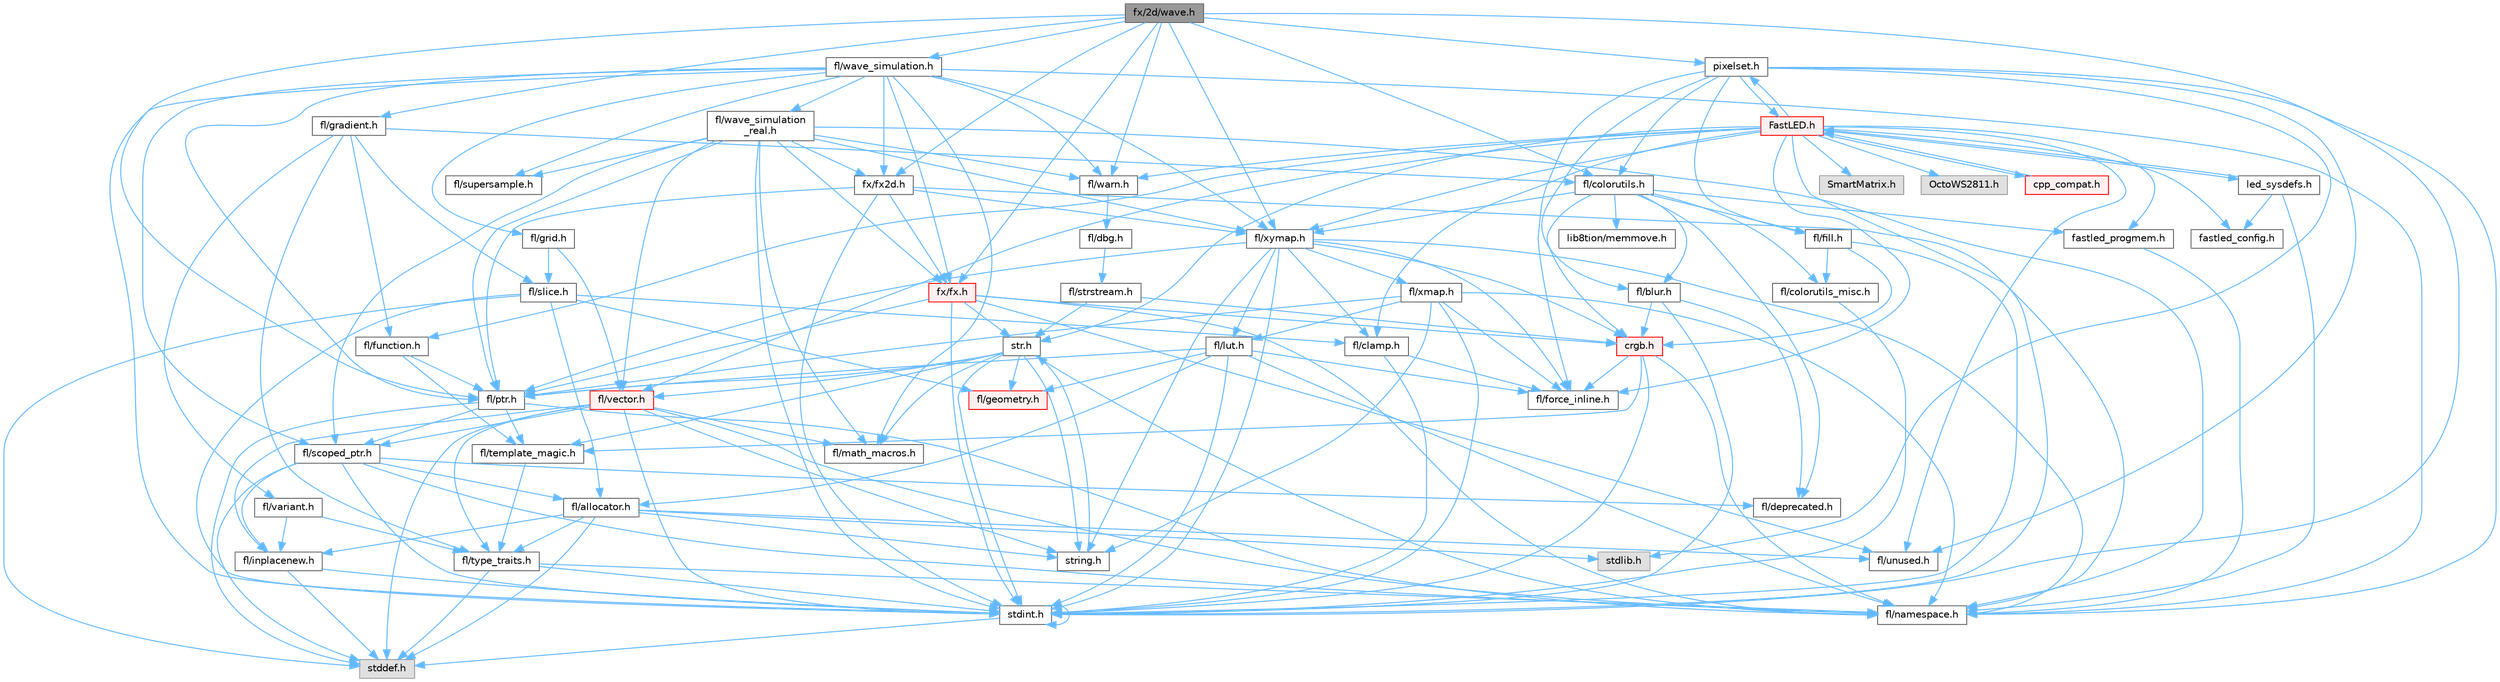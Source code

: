 digraph "fx/2d/wave.h"
{
 // INTERACTIVE_SVG=YES
 // LATEX_PDF_SIZE
  bgcolor="transparent";
  edge [fontname=Helvetica,fontsize=10,labelfontname=Helvetica,labelfontsize=10];
  node [fontname=Helvetica,fontsize=10,shape=box,height=0.2,width=0.4];
  Node1 [id="Node000001",label="fx/2d/wave.h",height=0.2,width=0.4,color="gray40", fillcolor="grey60", style="filled", fontcolor="black",tooltip=" "];
  Node1 -> Node2 [id="edge1_Node000001_Node000002",color="steelblue1",style="solid",tooltip=" "];
  Node2 [id="Node000002",label="stdint.h",height=0.2,width=0.4,color="grey40", fillcolor="white", style="filled",URL="$df/dd8/stdint_8h.html",tooltip=" "];
  Node2 -> Node3 [id="edge2_Node000002_Node000003",color="steelblue1",style="solid",tooltip=" "];
  Node3 [id="Node000003",label="stddef.h",height=0.2,width=0.4,color="grey60", fillcolor="#E0E0E0", style="filled",tooltip=" "];
  Node2 -> Node2 [id="edge3_Node000002_Node000002",color="steelblue1",style="solid",tooltip=" "];
  Node1 -> Node4 [id="edge4_Node000001_Node000004",color="steelblue1",style="solid",tooltip=" "];
  Node4 [id="Node000004",label="fl/warn.h",height=0.2,width=0.4,color="grey40", fillcolor="white", style="filled",URL="$de/d77/warn_8h.html",tooltip=" "];
  Node4 -> Node5 [id="edge5_Node000004_Node000005",color="steelblue1",style="solid",tooltip=" "];
  Node5 [id="Node000005",label="fl/dbg.h",height=0.2,width=0.4,color="grey40", fillcolor="white", style="filled",URL="$d6/d01/dbg_8h.html",tooltip=" "];
  Node5 -> Node6 [id="edge6_Node000005_Node000006",color="steelblue1",style="solid",tooltip=" "];
  Node6 [id="Node000006",label="fl/strstream.h",height=0.2,width=0.4,color="grey40", fillcolor="white", style="filled",URL="$d8/d00/strstream_8h.html",tooltip=" "];
  Node6 -> Node7 [id="edge7_Node000006_Node000007",color="steelblue1",style="solid",tooltip=" "];
  Node7 [id="Node000007",label="crgb.h",height=0.2,width=0.4,color="red", fillcolor="#FFF0F0", style="filled",URL="$db/dd1/crgb_8h.html",tooltip="Defines the red, green, and blue (RGB) pixel struct."];
  Node7 -> Node2 [id="edge8_Node000007_Node000002",color="steelblue1",style="solid",tooltip=" "];
  Node7 -> Node9 [id="edge9_Node000007_Node000009",color="steelblue1",style="solid",tooltip=" "];
  Node9 [id="Node000009",label="fl/namespace.h",height=0.2,width=0.4,color="grey40", fillcolor="white", style="filled",URL="$df/d2a/namespace_8h.html",tooltip="Implements the FastLED namespace macros."];
  Node7 -> Node12 [id="edge10_Node000007_Node000012",color="steelblue1",style="solid",tooltip=" "];
  Node12 [id="Node000012",label="fl/force_inline.h",height=0.2,width=0.4,color="grey40", fillcolor="white", style="filled",URL="$d4/d64/force__inline_8h.html",tooltip=" "];
  Node7 -> Node13 [id="edge11_Node000007_Node000013",color="steelblue1",style="solid",tooltip=" "];
  Node13 [id="Node000013",label="fl/template_magic.h",height=0.2,width=0.4,color="grey40", fillcolor="white", style="filled",URL="$d8/d0c/template__magic_8h.html",tooltip=" "];
  Node13 -> Node14 [id="edge12_Node000013_Node000014",color="steelblue1",style="solid",tooltip=" "];
  Node14 [id="Node000014",label="fl/type_traits.h",height=0.2,width=0.4,color="grey40", fillcolor="white", style="filled",URL="$df/d63/type__traits_8h.html",tooltip=" "];
  Node14 -> Node3 [id="edge13_Node000014_Node000003",color="steelblue1",style="solid",tooltip=" "];
  Node14 -> Node2 [id="edge14_Node000014_Node000002",color="steelblue1",style="solid",tooltip=" "];
  Node14 -> Node9 [id="edge15_Node000014_Node000009",color="steelblue1",style="solid",tooltip=" "];
  Node6 -> Node15 [id="edge16_Node000006_Node000015",color="steelblue1",style="solid",tooltip=" "];
  Node15 [id="Node000015",label="str.h",height=0.2,width=0.4,color="grey40", fillcolor="white", style="filled",URL="$d1/d93/str_8h.html",tooltip=" "];
  Node15 -> Node2 [id="edge17_Node000015_Node000002",color="steelblue1",style="solid",tooltip=" "];
  Node15 -> Node16 [id="edge18_Node000015_Node000016",color="steelblue1",style="solid",tooltip=" "];
  Node16 [id="Node000016",label="string.h",height=0.2,width=0.4,color="grey40", fillcolor="white", style="filled",URL="$da/d66/string_8h.html",tooltip=" "];
  Node16 -> Node15 [id="edge19_Node000016_Node000015",color="steelblue1",style="solid",tooltip=" "];
  Node15 -> Node17 [id="edge20_Node000015_Node000017",color="steelblue1",style="solid",tooltip=" "];
  Node17 [id="Node000017",label="fl/geometry.h",height=0.2,width=0.4,color="red", fillcolor="#FFF0F0", style="filled",URL="$d4/d67/geometry_8h.html",tooltip=" "];
  Node15 -> Node21 [id="edge21_Node000015_Node000021",color="steelblue1",style="solid",tooltip=" "];
  Node21 [id="Node000021",label="fl/math_macros.h",height=0.2,width=0.4,color="grey40", fillcolor="white", style="filled",URL="$d8/db8/math__macros_8h.html",tooltip=" "];
  Node15 -> Node9 [id="edge22_Node000015_Node000009",color="steelblue1",style="solid",tooltip=" "];
  Node15 -> Node22 [id="edge23_Node000015_Node000022",color="steelblue1",style="solid",tooltip=" "];
  Node22 [id="Node000022",label="fl/ptr.h",height=0.2,width=0.4,color="grey40", fillcolor="white", style="filled",URL="$dd/d98/ptr_8h.html",tooltip=" "];
  Node22 -> Node3 [id="edge24_Node000022_Node000003",color="steelblue1",style="solid",tooltip=" "];
  Node22 -> Node9 [id="edge25_Node000022_Node000009",color="steelblue1",style="solid",tooltip=" "];
  Node22 -> Node23 [id="edge26_Node000022_Node000023",color="steelblue1",style="solid",tooltip=" "];
  Node23 [id="Node000023",label="fl/scoped_ptr.h",height=0.2,width=0.4,color="grey40", fillcolor="white", style="filled",URL="$d0/d44/scoped__ptr_8h.html",tooltip=" "];
  Node23 -> Node3 [id="edge27_Node000023_Node000003",color="steelblue1",style="solid",tooltip=" "];
  Node23 -> Node2 [id="edge28_Node000023_Node000002",color="steelblue1",style="solid",tooltip=" "];
  Node23 -> Node24 [id="edge29_Node000023_Node000024",color="steelblue1",style="solid",tooltip=" "];
  Node24 [id="Node000024",label="fl/allocator.h",height=0.2,width=0.4,color="grey40", fillcolor="white", style="filled",URL="$da/da9/allocator_8h.html",tooltip=" "];
  Node24 -> Node3 [id="edge30_Node000024_Node000003",color="steelblue1",style="solid",tooltip=" "];
  Node24 -> Node25 [id="edge31_Node000024_Node000025",color="steelblue1",style="solid",tooltip=" "];
  Node25 [id="Node000025",label="stdlib.h",height=0.2,width=0.4,color="grey60", fillcolor="#E0E0E0", style="filled",tooltip=" "];
  Node24 -> Node16 [id="edge32_Node000024_Node000016",color="steelblue1",style="solid",tooltip=" "];
  Node24 -> Node26 [id="edge33_Node000024_Node000026",color="steelblue1",style="solid",tooltip=" "];
  Node26 [id="Node000026",label="fl/inplacenew.h",height=0.2,width=0.4,color="grey40", fillcolor="white", style="filled",URL="$db/d36/inplacenew_8h.html",tooltip=" "];
  Node26 -> Node3 [id="edge34_Node000026_Node000003",color="steelblue1",style="solid",tooltip=" "];
  Node26 -> Node2 [id="edge35_Node000026_Node000002",color="steelblue1",style="solid",tooltip=" "];
  Node24 -> Node14 [id="edge36_Node000024_Node000014",color="steelblue1",style="solid",tooltip=" "];
  Node24 -> Node27 [id="edge37_Node000024_Node000027",color="steelblue1",style="solid",tooltip=" "];
  Node27 [id="Node000027",label="fl/unused.h",height=0.2,width=0.4,color="grey40", fillcolor="white", style="filled",URL="$d8/d4b/unused_8h.html",tooltip=" "];
  Node23 -> Node26 [id="edge38_Node000023_Node000026",color="steelblue1",style="solid",tooltip=" "];
  Node23 -> Node9 [id="edge39_Node000023_Node000009",color="steelblue1",style="solid",tooltip=" "];
  Node23 -> Node28 [id="edge40_Node000023_Node000028",color="steelblue1",style="solid",tooltip=" "];
  Node28 [id="Node000028",label="fl/deprecated.h",height=0.2,width=0.4,color="grey40", fillcolor="white", style="filled",URL="$d4/dce/deprecated_8h.html",tooltip=" "];
  Node22 -> Node13 [id="edge41_Node000022_Node000013",color="steelblue1",style="solid",tooltip=" "];
  Node15 -> Node13 [id="edge42_Node000015_Node000013",color="steelblue1",style="solid",tooltip=" "];
  Node15 -> Node29 [id="edge43_Node000015_Node000029",color="steelblue1",style="solid",tooltip=" "];
  Node29 [id="Node000029",label="fl/vector.h",height=0.2,width=0.4,color="red", fillcolor="#FFF0F0", style="filled",URL="$d6/d68/vector_8h.html",tooltip=" "];
  Node29 -> Node3 [id="edge44_Node000029_Node000003",color="steelblue1",style="solid",tooltip=" "];
  Node29 -> Node2 [id="edge45_Node000029_Node000002",color="steelblue1",style="solid",tooltip=" "];
  Node29 -> Node16 [id="edge46_Node000029_Node000016",color="steelblue1",style="solid",tooltip=" "];
  Node29 -> Node21 [id="edge47_Node000029_Node000021",color="steelblue1",style="solid",tooltip=" "];
  Node29 -> Node9 [id="edge48_Node000029_Node000009",color="steelblue1",style="solid",tooltip=" "];
  Node29 -> Node23 [id="edge49_Node000029_Node000023",color="steelblue1",style="solid",tooltip=" "];
  Node29 -> Node14 [id="edge50_Node000029_Node000014",color="steelblue1",style="solid",tooltip=" "];
  Node29 -> Node26 [id="edge51_Node000029_Node000026",color="steelblue1",style="solid",tooltip=" "];
  Node1 -> Node32 [id="edge52_Node000001_Node000032",color="steelblue1",style="solid",tooltip=" "];
  Node32 [id="Node000032",label="fl/colorutils.h",height=0.2,width=0.4,color="grey40", fillcolor="white", style="filled",URL="$d7/df9/fl_2colorutils_8h.html",tooltip="Utility functions for color fill, palettes, blending, and more."];
  Node32 -> Node7 [id="edge53_Node000032_Node000007",color="steelblue1",style="solid",tooltip=" "];
  Node32 -> Node33 [id="edge54_Node000032_Node000033",color="steelblue1",style="solid",tooltip=" "];
  Node33 [id="Node000033",label="fastled_progmem.h",height=0.2,width=0.4,color="grey40", fillcolor="white", style="filled",URL="$df/dab/fastled__progmem_8h.html",tooltip="Wrapper definitions to allow seamless use of PROGMEM in environments that have it."];
  Node33 -> Node9 [id="edge55_Node000033_Node000009",color="steelblue1",style="solid",tooltip=" "];
  Node32 -> Node34 [id="edge56_Node000032_Node000034",color="steelblue1",style="solid",tooltip=" "];
  Node34 [id="Node000034",label="fl/blur.h",height=0.2,width=0.4,color="grey40", fillcolor="white", style="filled",URL="$d4/df5/blur_8h.html",tooltip=" "];
  Node34 -> Node2 [id="edge57_Node000034_Node000002",color="steelblue1",style="solid",tooltip=" "];
  Node34 -> Node7 [id="edge58_Node000034_Node000007",color="steelblue1",style="solid",tooltip=" "];
  Node34 -> Node28 [id="edge59_Node000034_Node000028",color="steelblue1",style="solid",tooltip=" "];
  Node32 -> Node35 [id="edge60_Node000032_Node000035",color="steelblue1",style="solid",tooltip=" "];
  Node35 [id="Node000035",label="fl/colorutils_misc.h",height=0.2,width=0.4,color="grey40", fillcolor="white", style="filled",URL="$dd/db2/colorutils__misc_8h.html",tooltip=" "];
  Node35 -> Node2 [id="edge61_Node000035_Node000002",color="steelblue1",style="solid",tooltip=" "];
  Node32 -> Node28 [id="edge62_Node000032_Node000028",color="steelblue1",style="solid",tooltip=" "];
  Node32 -> Node36 [id="edge63_Node000032_Node000036",color="steelblue1",style="solid",tooltip=" "];
  Node36 [id="Node000036",label="fl/fill.h",height=0.2,width=0.4,color="grey40", fillcolor="white", style="filled",URL="$d2/d78/fill_8h.html",tooltip=" "];
  Node36 -> Node7 [id="edge64_Node000036_Node000007",color="steelblue1",style="solid",tooltip=" "];
  Node36 -> Node35 [id="edge65_Node000036_Node000035",color="steelblue1",style="solid",tooltip=" "];
  Node36 -> Node2 [id="edge66_Node000036_Node000002",color="steelblue1",style="solid",tooltip=" "];
  Node32 -> Node37 [id="edge67_Node000032_Node000037",color="steelblue1",style="solid",tooltip=" "];
  Node37 [id="Node000037",label="fl/xymap.h",height=0.2,width=0.4,color="grey40", fillcolor="white", style="filled",URL="$da/d61/xymap_8h.html",tooltip=" "];
  Node37 -> Node2 [id="edge68_Node000037_Node000002",color="steelblue1",style="solid",tooltip=" "];
  Node37 -> Node16 [id="edge69_Node000037_Node000016",color="steelblue1",style="solid",tooltip=" "];
  Node37 -> Node7 [id="edge70_Node000037_Node000007",color="steelblue1",style="solid",tooltip=" "];
  Node37 -> Node19 [id="edge71_Node000037_Node000019",color="steelblue1",style="solid",tooltip=" "];
  Node19 [id="Node000019",label="fl/clamp.h",height=0.2,width=0.4,color="grey40", fillcolor="white", style="filled",URL="$d6/dd3/clamp_8h.html",tooltip=" "];
  Node19 -> Node2 [id="edge72_Node000019_Node000002",color="steelblue1",style="solid",tooltip=" "];
  Node19 -> Node12 [id="edge73_Node000019_Node000012",color="steelblue1",style="solid",tooltip=" "];
  Node37 -> Node12 [id="edge74_Node000037_Node000012",color="steelblue1",style="solid",tooltip=" "];
  Node37 -> Node38 [id="edge75_Node000037_Node000038",color="steelblue1",style="solid",tooltip=" "];
  Node38 [id="Node000038",label="fl/lut.h",height=0.2,width=0.4,color="grey40", fillcolor="white", style="filled",URL="$db/d54/lut_8h.html",tooltip=" "];
  Node38 -> Node24 [id="edge76_Node000038_Node000024",color="steelblue1",style="solid",tooltip=" "];
  Node38 -> Node12 [id="edge77_Node000038_Node000012",color="steelblue1",style="solid",tooltip=" "];
  Node38 -> Node22 [id="edge78_Node000038_Node000022",color="steelblue1",style="solid",tooltip=" "];
  Node38 -> Node2 [id="edge79_Node000038_Node000002",color="steelblue1",style="solid",tooltip=" "];
  Node38 -> Node17 [id="edge80_Node000038_Node000017",color="steelblue1",style="solid",tooltip=" "];
  Node38 -> Node9 [id="edge81_Node000038_Node000009",color="steelblue1",style="solid",tooltip=" "];
  Node37 -> Node9 [id="edge82_Node000037_Node000009",color="steelblue1",style="solid",tooltip=" "];
  Node37 -> Node22 [id="edge83_Node000037_Node000022",color="steelblue1",style="solid",tooltip=" "];
  Node37 -> Node39 [id="edge84_Node000037_Node000039",color="steelblue1",style="solid",tooltip=" "];
  Node39 [id="Node000039",label="fl/xmap.h",height=0.2,width=0.4,color="grey40", fillcolor="white", style="filled",URL="$dd/dcc/xmap_8h.html",tooltip=" "];
  Node39 -> Node2 [id="edge85_Node000039_Node000002",color="steelblue1",style="solid",tooltip=" "];
  Node39 -> Node16 [id="edge86_Node000039_Node000016",color="steelblue1",style="solid",tooltip=" "];
  Node39 -> Node12 [id="edge87_Node000039_Node000012",color="steelblue1",style="solid",tooltip=" "];
  Node39 -> Node38 [id="edge88_Node000039_Node000038",color="steelblue1",style="solid",tooltip=" "];
  Node39 -> Node22 [id="edge89_Node000039_Node000022",color="steelblue1",style="solid",tooltip=" "];
  Node39 -> Node9 [id="edge90_Node000039_Node000009",color="steelblue1",style="solid",tooltip=" "];
  Node32 -> Node40 [id="edge91_Node000032_Node000040",color="steelblue1",style="solid",tooltip=" "];
  Node40 [id="Node000040",label="lib8tion/memmove.h",height=0.2,width=0.4,color="grey40", fillcolor="white", style="filled",URL="$d9/d72/memmove_8h.html",tooltip=" "];
  Node1 -> Node41 [id="edge92_Node000001_Node000041",color="steelblue1",style="solid",tooltip=" "];
  Node41 [id="Node000041",label="fl/gradient.h",height=0.2,width=0.4,color="grey40", fillcolor="white", style="filled",URL="$db/dfe/gradient_8h.html",tooltip=" "];
  Node41 -> Node32 [id="edge93_Node000041_Node000032",color="steelblue1",style="solid",tooltip=" "];
  Node41 -> Node42 [id="edge94_Node000041_Node000042",color="steelblue1",style="solid",tooltip=" "];
  Node42 [id="Node000042",label="fl/function.h",height=0.2,width=0.4,color="grey40", fillcolor="white", style="filled",URL="$dd/d67/function_8h.html",tooltip=" "];
  Node42 -> Node22 [id="edge95_Node000042_Node000022",color="steelblue1",style="solid",tooltip=" "];
  Node42 -> Node13 [id="edge96_Node000042_Node000013",color="steelblue1",style="solid",tooltip=" "];
  Node41 -> Node43 [id="edge97_Node000041_Node000043",color="steelblue1",style="solid",tooltip=" "];
  Node43 [id="Node000043",label="fl/slice.h",height=0.2,width=0.4,color="grey40", fillcolor="white", style="filled",URL="$d0/d48/slice_8h.html",tooltip=" "];
  Node43 -> Node3 [id="edge98_Node000043_Node000003",color="steelblue1",style="solid",tooltip=" "];
  Node43 -> Node2 [id="edge99_Node000043_Node000002",color="steelblue1",style="solid",tooltip=" "];
  Node43 -> Node19 [id="edge100_Node000043_Node000019",color="steelblue1",style="solid",tooltip=" "];
  Node43 -> Node17 [id="edge101_Node000043_Node000017",color="steelblue1",style="solid",tooltip=" "];
  Node43 -> Node24 [id="edge102_Node000043_Node000024",color="steelblue1",style="solid",tooltip=" "];
  Node41 -> Node14 [id="edge103_Node000041_Node000014",color="steelblue1",style="solid",tooltip=" "];
  Node41 -> Node44 [id="edge104_Node000041_Node000044",color="steelblue1",style="solid",tooltip=" "];
  Node44 [id="Node000044",label="fl/variant.h",height=0.2,width=0.4,color="grey40", fillcolor="white", style="filled",URL="$d6/d10/variant_8h.html",tooltip=" "];
  Node44 -> Node26 [id="edge105_Node000044_Node000026",color="steelblue1",style="solid",tooltip=" "];
  Node44 -> Node14 [id="edge106_Node000044_Node000014",color="steelblue1",style="solid",tooltip=" "];
  Node1 -> Node22 [id="edge107_Node000001_Node000022",color="steelblue1",style="solid",tooltip=" "];
  Node1 -> Node45 [id="edge108_Node000001_Node000045",color="steelblue1",style="solid",tooltip=" "];
  Node45 [id="Node000045",label="fl/wave_simulation.h",height=0.2,width=0.4,color="grey40", fillcolor="white", style="filled",URL="$dc/d36/wave__simulation_8h.html",tooltip=" "];
  Node45 -> Node2 [id="edge109_Node000045_Node000002",color="steelblue1",style="solid",tooltip=" "];
  Node45 -> Node21 [id="edge110_Node000045_Node000021",color="steelblue1",style="solid",tooltip=" "];
  Node45 -> Node9 [id="edge111_Node000045_Node000009",color="steelblue1",style="solid",tooltip=" "];
  Node45 -> Node23 [id="edge112_Node000045_Node000023",color="steelblue1",style="solid",tooltip=" "];
  Node45 -> Node4 [id="edge113_Node000045_Node000004",color="steelblue1",style="solid",tooltip=" "];
  Node45 -> Node46 [id="edge114_Node000045_Node000046",color="steelblue1",style="solid",tooltip=" "];
  Node46 [id="Node000046",label="fl/wave_simulation\l_real.h",height=0.2,width=0.4,color="grey40", fillcolor="white", style="filled",URL="$dd/d8e/wave__simulation__real_8h.html",tooltip=" "];
  Node46 -> Node2 [id="edge115_Node000046_Node000002",color="steelblue1",style="solid",tooltip=" "];
  Node46 -> Node21 [id="edge116_Node000046_Node000021",color="steelblue1",style="solid",tooltip=" "];
  Node46 -> Node9 [id="edge117_Node000046_Node000009",color="steelblue1",style="solid",tooltip=" "];
  Node46 -> Node23 [id="edge118_Node000046_Node000023",color="steelblue1",style="solid",tooltip=" "];
  Node46 -> Node29 [id="edge119_Node000046_Node000029",color="steelblue1",style="solid",tooltip=" "];
  Node46 -> Node4 [id="edge120_Node000046_Node000004",color="steelblue1",style="solid",tooltip=" "];
  Node46 -> Node22 [id="edge121_Node000046_Node000022",color="steelblue1",style="solid",tooltip=" "];
  Node46 -> Node47 [id="edge122_Node000046_Node000047",color="steelblue1",style="solid",tooltip=" "];
  Node47 [id="Node000047",label="fl/supersample.h",height=0.2,width=0.4,color="grey40", fillcolor="white", style="filled",URL="$d2/dce/supersample_8h.html",tooltip=" "];
  Node46 -> Node37 [id="edge123_Node000046_Node000037",color="steelblue1",style="solid",tooltip=" "];
  Node46 -> Node48 [id="edge124_Node000046_Node000048",color="steelblue1",style="solid",tooltip=" "];
  Node48 [id="Node000048",label="fx/fx.h",height=0.2,width=0.4,color="red", fillcolor="#FFF0F0", style="filled",URL="$df/d44/src_2fx_2fx_8h.html",tooltip=" "];
  Node48 -> Node2 [id="edge125_Node000048_Node000002",color="steelblue1",style="solid",tooltip=" "];
  Node48 -> Node7 [id="edge126_Node000048_Node000007",color="steelblue1",style="solid",tooltip=" "];
  Node48 -> Node9 [id="edge127_Node000048_Node000009",color="steelblue1",style="solid",tooltip=" "];
  Node48 -> Node22 [id="edge128_Node000048_Node000022",color="steelblue1",style="solid",tooltip=" "];
  Node48 -> Node15 [id="edge129_Node000048_Node000015",color="steelblue1",style="solid",tooltip=" "];
  Node48 -> Node27 [id="edge130_Node000048_Node000027",color="steelblue1",style="solid",tooltip=" "];
  Node46 -> Node51 [id="edge131_Node000046_Node000051",color="steelblue1",style="solid",tooltip=" "];
  Node51 [id="Node000051",label="fx/fx2d.h",height=0.2,width=0.4,color="grey40", fillcolor="white", style="filled",URL="$d9/d43/fx2d_8h.html",tooltip=" "];
  Node51 -> Node2 [id="edge132_Node000051_Node000002",color="steelblue1",style="solid",tooltip=" "];
  Node51 -> Node9 [id="edge133_Node000051_Node000009",color="steelblue1",style="solid",tooltip=" "];
  Node51 -> Node22 [id="edge134_Node000051_Node000022",color="steelblue1",style="solid",tooltip=" "];
  Node51 -> Node37 [id="edge135_Node000051_Node000037",color="steelblue1",style="solid",tooltip=" "];
  Node51 -> Node48 [id="edge136_Node000051_Node000048",color="steelblue1",style="solid",tooltip=" "];
  Node45 -> Node52 [id="edge137_Node000045_Node000052",color="steelblue1",style="solid",tooltip=" "];
  Node52 [id="Node000052",label="fl/grid.h",height=0.2,width=0.4,color="grey40", fillcolor="white", style="filled",URL="$da/d15/grid_8h.html",tooltip=" "];
  Node52 -> Node43 [id="edge138_Node000052_Node000043",color="steelblue1",style="solid",tooltip=" "];
  Node52 -> Node29 [id="edge139_Node000052_Node000029",color="steelblue1",style="solid",tooltip=" "];
  Node45 -> Node22 [id="edge140_Node000045_Node000022",color="steelblue1",style="solid",tooltip=" "];
  Node45 -> Node47 [id="edge141_Node000045_Node000047",color="steelblue1",style="solid",tooltip=" "];
  Node45 -> Node37 [id="edge142_Node000045_Node000037",color="steelblue1",style="solid",tooltip=" "];
  Node45 -> Node48 [id="edge143_Node000045_Node000048",color="steelblue1",style="solid",tooltip=" "];
  Node45 -> Node51 [id="edge144_Node000045_Node000051",color="steelblue1",style="solid",tooltip=" "];
  Node1 -> Node37 [id="edge145_Node000001_Node000037",color="steelblue1",style="solid",tooltip=" "];
  Node1 -> Node48 [id="edge146_Node000001_Node000048",color="steelblue1",style="solid",tooltip=" "];
  Node1 -> Node51 [id="edge147_Node000001_Node000051",color="steelblue1",style="solid",tooltip=" "];
  Node1 -> Node53 [id="edge148_Node000001_Node000053",color="steelblue1",style="solid",tooltip=" "];
  Node53 [id="Node000053",label="pixelset.h",height=0.2,width=0.4,color="grey40", fillcolor="white", style="filled",URL="$d4/d46/pixelset_8h.html",tooltip="Declares classes for managing logical groups of LEDs."];
  Node53 -> Node12 [id="edge149_Node000053_Node000012",color="steelblue1",style="solid",tooltip=" "];
  Node53 -> Node9 [id="edge150_Node000053_Node000009",color="steelblue1",style="solid",tooltip=" "];
  Node53 -> Node27 [id="edge151_Node000053_Node000027",color="steelblue1",style="solid",tooltip=" "];
  Node53 -> Node32 [id="edge152_Node000053_Node000032",color="steelblue1",style="solid",tooltip=" "];
  Node53 -> Node36 [id="edge153_Node000053_Node000036",color="steelblue1",style="solid",tooltip=" "];
  Node53 -> Node34 [id="edge154_Node000053_Node000034",color="steelblue1",style="solid",tooltip=" "];
  Node53 -> Node54 [id="edge155_Node000053_Node000054",color="steelblue1",style="solid",tooltip=" "];
  Node54 [id="Node000054",label="FastLED.h",height=0.2,width=0.4,color="red", fillcolor="#FFF0F0", style="filled",URL="$db/d97/_fast_l_e_d_8h.html",tooltip="central include file for FastLED, defines the CFastLED class/object"];
  Node54 -> Node2 [id="edge156_Node000054_Node000002",color="steelblue1",style="solid",tooltip=" "];
  Node54 -> Node55 [id="edge157_Node000054_Node000055",color="steelblue1",style="solid",tooltip=" "];
  Node55 [id="Node000055",label="SmartMatrix.h",height=0.2,width=0.4,color="grey60", fillcolor="#E0E0E0", style="filled",tooltip=" "];
  Node54 -> Node56 [id="edge158_Node000054_Node000056",color="steelblue1",style="solid",tooltip=" "];
  Node56 [id="Node000056",label="OctoWS2811.h",height=0.2,width=0.4,color="grey60", fillcolor="#E0E0E0", style="filled",tooltip=" "];
  Node54 -> Node12 [id="edge159_Node000054_Node000012",color="steelblue1",style="solid",tooltip=" "];
  Node54 -> Node57 [id="edge160_Node000054_Node000057",color="steelblue1",style="solid",tooltip=" "];
  Node57 [id="Node000057",label="cpp_compat.h",height=0.2,width=0.4,color="red", fillcolor="#FFF0F0", style="filled",URL="$d9/d13/cpp__compat_8h.html",tooltip="Compatibility functions based on C++ version."];
  Node57 -> Node54 [id="edge161_Node000057_Node000054",color="steelblue1",style="solid",tooltip=" "];
  Node54 -> Node59 [id="edge162_Node000054_Node000059",color="steelblue1",style="solid",tooltip=" "];
  Node59 [id="Node000059",label="fastled_config.h",height=0.2,width=0.4,color="grey40", fillcolor="white", style="filled",URL="$d5/d11/fastled__config_8h.html",tooltip="Contains definitions that can be used to configure FastLED at compile time."];
  Node54 -> Node60 [id="edge163_Node000054_Node000060",color="steelblue1",style="solid",tooltip=" "];
  Node60 [id="Node000060",label="led_sysdefs.h",height=0.2,width=0.4,color="grey40", fillcolor="white", style="filled",URL="$d9/d3e/led__sysdefs_8h.html",tooltip="Determines which platform system definitions to include."];
  Node60 -> Node54 [id="edge164_Node000060_Node000054",color="steelblue1",style="solid",tooltip=" "];
  Node60 -> Node59 [id="edge165_Node000060_Node000059",color="steelblue1",style="solid",tooltip=" "];
  Node60 -> Node9 [id="edge166_Node000060_Node000009",color="steelblue1",style="solid",tooltip=" "];
  Node54 -> Node33 [id="edge167_Node000054_Node000033",color="steelblue1",style="solid",tooltip=" "];
  Node54 -> Node53 [id="edge168_Node000054_Node000053",color="steelblue1",style="solid",tooltip=" "];
  Node54 -> Node15 [id="edge169_Node000054_Node000015",color="steelblue1",style="solid",tooltip=" "];
  Node54 -> Node37 [id="edge170_Node000054_Node000037",color="steelblue1",style="solid",tooltip=" "];
  Node54 -> Node19 [id="edge171_Node000054_Node000019",color="steelblue1",style="solid",tooltip=" "];
  Node54 -> Node4 [id="edge172_Node000054_Node000004",color="steelblue1",style="solid",tooltip=" "];
  Node54 -> Node27 [id="edge173_Node000054_Node000027",color="steelblue1",style="solid",tooltip=" "];
  Node54 -> Node29 [id="edge174_Node000054_Node000029",color="steelblue1",style="solid",tooltip=" "];
  Node54 -> Node42 [id="edge175_Node000054_Node000042",color="steelblue1",style="solid",tooltip=" "];
  Node53 -> Node25 [id="edge176_Node000053_Node000025",color="steelblue1",style="solid",tooltip=" "];
}
